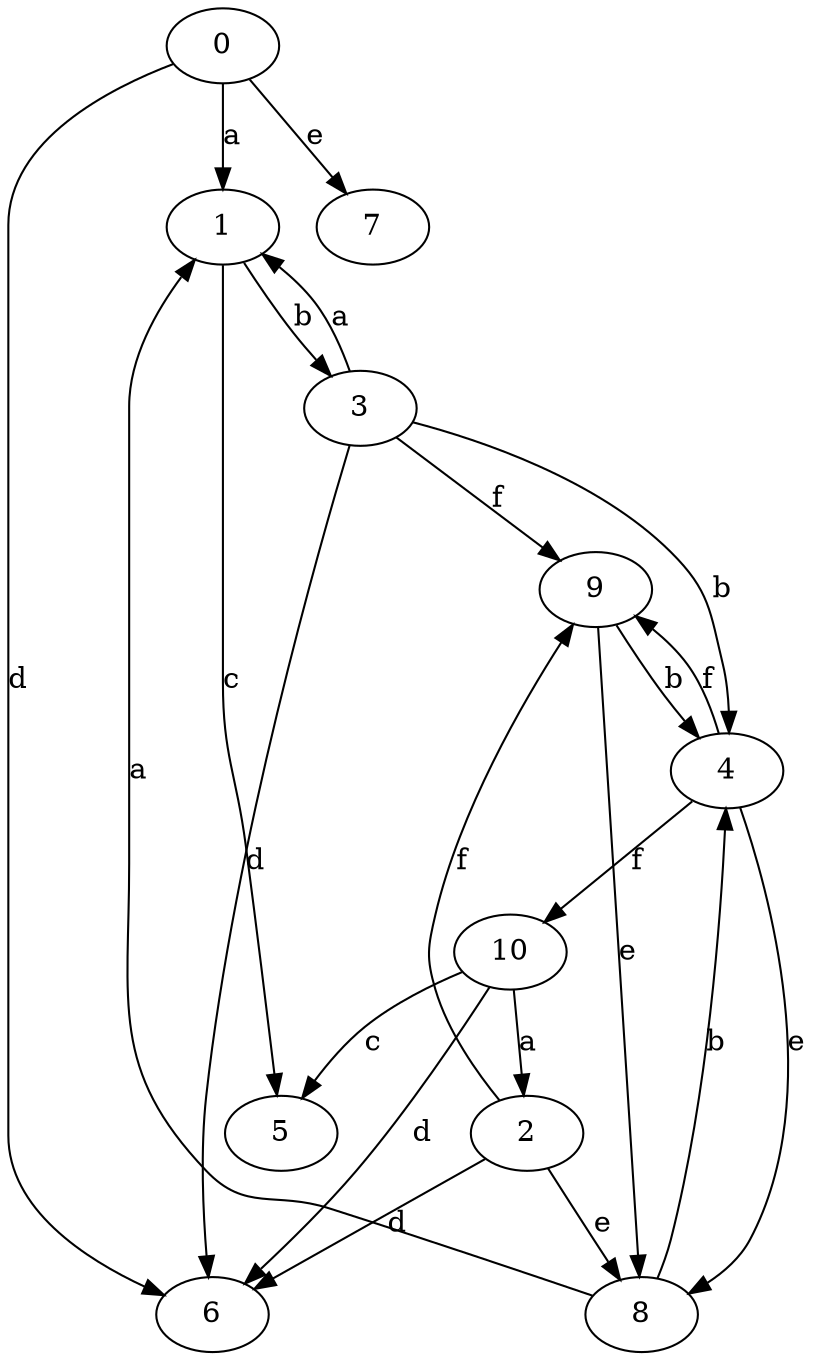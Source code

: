 strict digraph  {
1;
2;
3;
4;
5;
6;
7;
8;
9;
10;
0;
1 -> 3  [label=b];
1 -> 5  [label=c];
2 -> 6  [label=d];
2 -> 8  [label=e];
2 -> 9  [label=f];
3 -> 1  [label=a];
3 -> 4  [label=b];
3 -> 6  [label=d];
3 -> 9  [label=f];
4 -> 8  [label=e];
4 -> 9  [label=f];
4 -> 10  [label=f];
8 -> 1  [label=a];
8 -> 4  [label=b];
9 -> 4  [label=b];
9 -> 8  [label=e];
10 -> 2  [label=a];
10 -> 5  [label=c];
10 -> 6  [label=d];
0 -> 1  [label=a];
0 -> 6  [label=d];
0 -> 7  [label=e];
}
